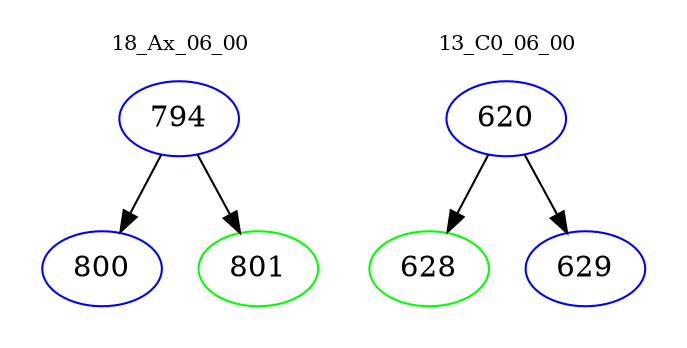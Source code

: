 digraph{
subgraph cluster_0 {
color = white
label = "18_Ax_06_00";
fontsize=10;
T0_794 [label="794", color="blue"]
T0_794 -> T0_800 [color="black"]
T0_800 [label="800", color="blue"]
T0_794 -> T0_801 [color="black"]
T0_801 [label="801", color="green"]
}
subgraph cluster_1 {
color = white
label = "13_C0_06_00";
fontsize=10;
T1_620 [label="620", color="blue"]
T1_620 -> T1_628 [color="black"]
T1_628 [label="628", color="green"]
T1_620 -> T1_629 [color="black"]
T1_629 [label="629", color="blue"]
}
}
